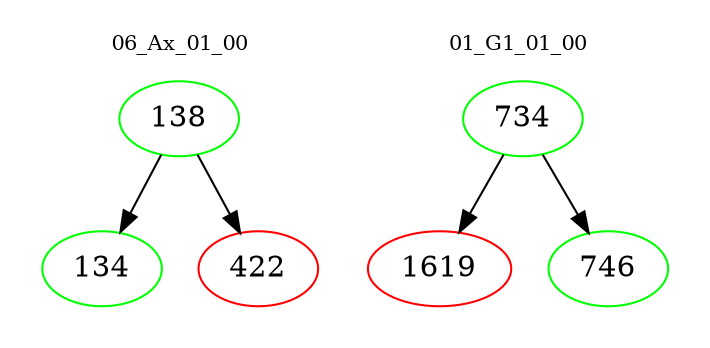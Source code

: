 digraph{
subgraph cluster_0 {
color = white
label = "06_Ax_01_00";
fontsize=10;
T0_138 [label="138", color="green"]
T0_138 -> T0_134 [color="black"]
T0_134 [label="134", color="green"]
T0_138 -> T0_422 [color="black"]
T0_422 [label="422", color="red"]
}
subgraph cluster_1 {
color = white
label = "01_G1_01_00";
fontsize=10;
T1_734 [label="734", color="green"]
T1_734 -> T1_1619 [color="black"]
T1_1619 [label="1619", color="red"]
T1_734 -> T1_746 [color="black"]
T1_746 [label="746", color="green"]
}
}
